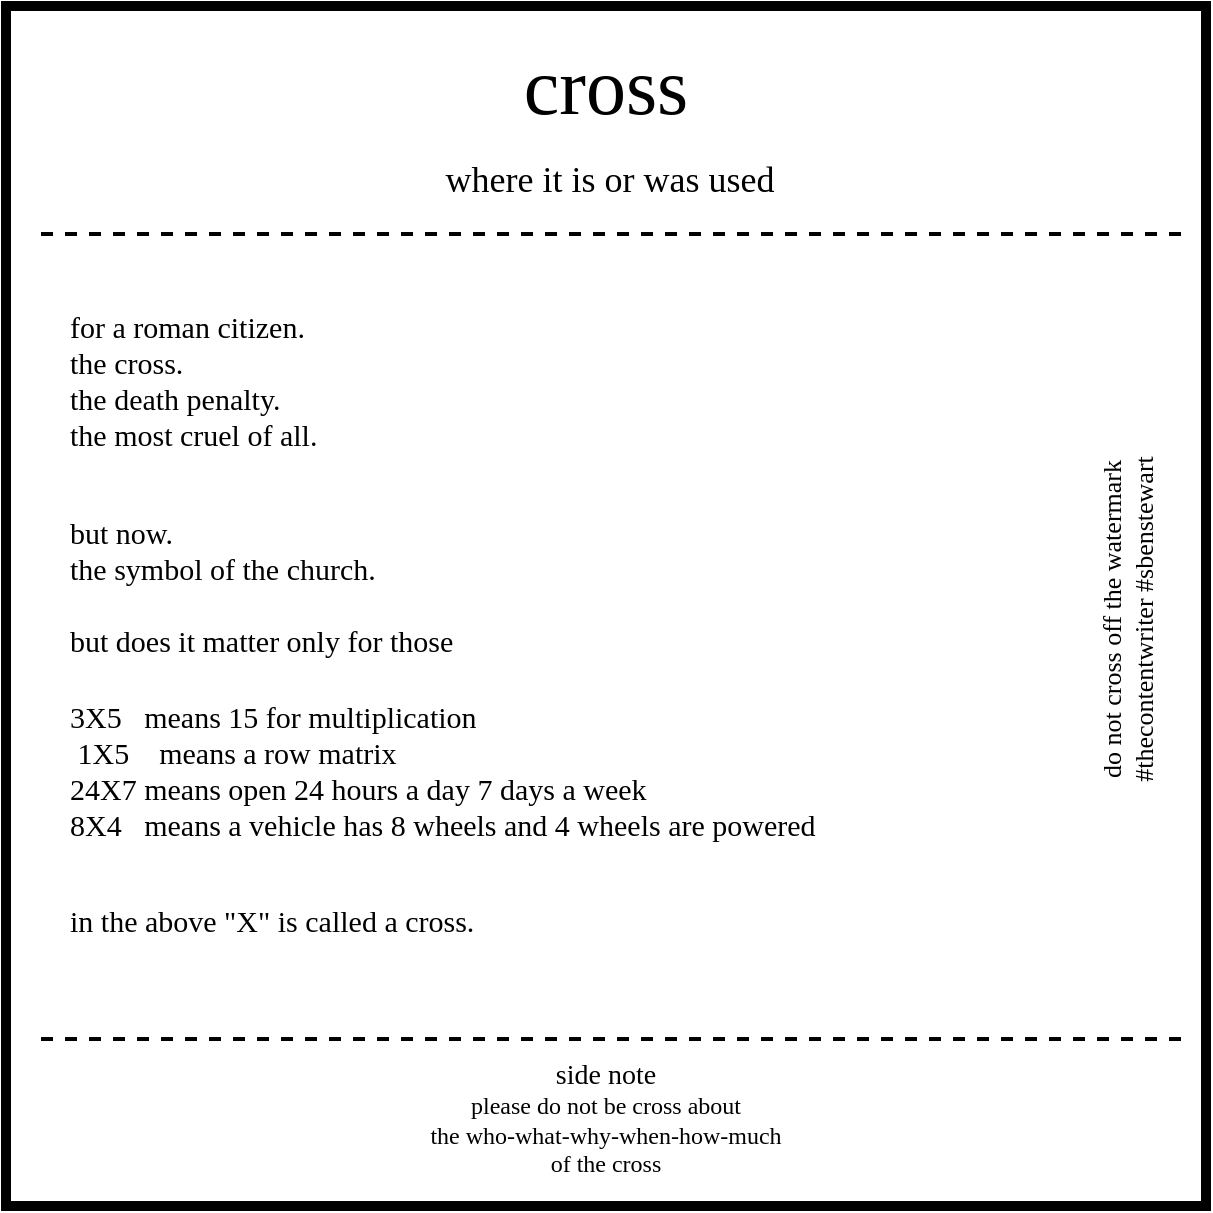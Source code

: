 <mxfile version="12.4.1" type="device" pages="1"><diagram id="dX7Dphyso45SB9-RoEhv" name="Page-1"><mxGraphModel dx="742" dy="491" grid="1" gridSize="10" guides="1" tooltips="1" connect="1" arrows="1" fold="1" page="1" pageScale="1" pageWidth="827" pageHeight="1169" math="0" shadow="0" extFonts="xkcd^https://fonts.googleapis.com/css?family=xkcd"><root><mxCell id="0"/><mxCell id="1" parent="0"/><mxCell id="nfxZPmU7g6QgWNAvG-ER-2" value="" style="whiteSpace=wrap;html=1;aspect=fixed;strokeWidth=5;fillColor=none;" parent="1" vertex="1"><mxGeometry x="210" y="90" width="600" height="600" as="geometry"/></mxCell><mxCell id="8b6ggLF4gSHIukh4vJdm-18" value="&lt;font face=&quot;xkcd&quot;&gt;&lt;span style=&quot;font-size: 40px&quot;&gt;cross&lt;/span&gt;&lt;br&gt;&lt;/font&gt;" style="text;html=1;strokeColor=none;fillColor=none;align=center;verticalAlign=middle;whiteSpace=wrap;rounded=0;" parent="1" vertex="1"><mxGeometry x="225" y="120" width="570" height="20" as="geometry"/></mxCell><mxCell id="8b6ggLF4gSHIukh4vJdm-24" value="&lt;font face=&quot;xkcd&quot;&gt;&lt;span style=&quot;font-size: 18px&quot;&gt;where it is or was used&lt;/span&gt;&lt;br&gt;&lt;/font&gt;" style="text;html=1;strokeColor=none;fillColor=none;align=center;verticalAlign=middle;whiteSpace=wrap;rounded=0;" parent="1" vertex="1"><mxGeometry x="271.5" y="167" width="480" height="20" as="geometry"/></mxCell><mxCell id="8b6ggLF4gSHIukh4vJdm-30" value="" style="endArrow=none;dashed=1;html=1;strokeWidth=2;" parent="1" edge="1"><mxGeometry width="50" height="50" relative="1" as="geometry"><mxPoint x="797.5" y="204" as="sourcePoint"/><mxPoint x="222.5" y="204" as="targetPoint"/></mxGeometry></mxCell><mxCell id="k-dpR7HA_-HZ3Fbqk2lw-16" value="" style="endArrow=none;dashed=1;html=1;strokeWidth=2;" parent="1" edge="1"><mxGeometry width="50" height="50" relative="1" as="geometry"><mxPoint x="797.5" y="606.5" as="sourcePoint"/><mxPoint x="222.5" y="606.5" as="targetPoint"/></mxGeometry></mxCell><mxCell id="k-dpR7HA_-HZ3Fbqk2lw-17" value="&lt;font face=&quot;xkcd&quot;&gt;&lt;span style=&quot;font-size: 14px&quot;&gt;side note&lt;/span&gt;&lt;/font&gt;&lt;font face=&quot;xkcd&quot;&gt;&lt;br&gt;please do not be cross about &lt;br&gt;the who-what-why-when-how-much&lt;br&gt;of the cross&lt;br&gt;&lt;/font&gt;" style="text;html=1;strokeColor=none;fillColor=none;align=center;verticalAlign=middle;whiteSpace=wrap;rounded=0;" parent="1" vertex="1"><mxGeometry x="210" y="606" width="600" height="80" as="geometry"/></mxCell><mxCell id="euaHSMH8fYii958cPEId-22" style="edgeStyle=orthogonalEdgeStyle;rounded=0;orthogonalLoop=1;jettySize=auto;html=1;exitX=0.5;exitY=1;exitDx=0;exitDy=0;strokeWidth=2;" parent="1" edge="1"><mxGeometry relative="1" as="geometry"><mxPoint x="661" y="451" as="sourcePoint"/><mxPoint x="661" y="451" as="targetPoint"/></mxGeometry></mxCell><mxCell id="pKVuHFSoDqtFi99w7tCS-15" value="&lt;font face=&quot;xkcd&quot; style=&quot;font-size: 13px&quot;&gt;&lt;font style=&quot;font-size: 13px&quot;&gt;do not cross off the watermark&lt;br&gt;&lt;/font&gt;#thecontentwriter #sbenstewart&lt;br&gt;&lt;/font&gt;" style="text;html=1;strokeColor=none;fillColor=none;align=center;verticalAlign=middle;whiteSpace=wrap;rounded=0;rotation=-90;" parent="1" vertex="1"><mxGeometry x="640" y="386.5" width="260" height="20" as="geometry"/></mxCell><mxCell id="Efnj3X1dONELmtsGu3XD-1" value="3X5&amp;nbsp; &amp;nbsp;means 15 for multiplication&lt;br&gt;&amp;nbsp;1X5&amp;nbsp; &amp;nbsp; means a row matrix&lt;br&gt;24X7 means open 24 hours a day 7 days a week&lt;br&gt;8X4&amp;nbsp; &amp;nbsp;means a vehicle has 8 wheels and 4 wheels are powered&amp;nbsp;" style="text;html=1;strokeColor=none;fillColor=none;align=left;verticalAlign=middle;whiteSpace=wrap;rounded=0;fontFamily=xkcd;fontSize=15;" parent="1" vertex="1"><mxGeometry x="240" y="426.5" width="490" height="90" as="geometry"/></mxCell><mxCell id="Efnj3X1dONELmtsGu3XD-2" value="but does it matter only for those" style="text;html=1;strokeColor=none;fillColor=none;align=left;verticalAlign=middle;whiteSpace=wrap;rounded=0;fontFamily=xkcd;fontSize=15;" parent="1" vertex="1"><mxGeometry x="240" y="397" width="320" height="20" as="geometry"/></mxCell><mxCell id="Efnj3X1dONELmtsGu3XD-3" value="in the above &quot;X&quot; is called a cross." style="text;html=1;strokeColor=none;fillColor=none;align=left;verticalAlign=middle;whiteSpace=wrap;rounded=0;fontFamily=xkcd;fontSize=15;" parent="1" vertex="1"><mxGeometry x="240" y="536.5" width="450" height="20" as="geometry"/></mxCell><mxCell id="Efnj3X1dONELmtsGu3XD-4" value="for a roman citizen. &lt;br&gt;the cross. &lt;br&gt;the death penalty.&lt;br&gt;the most cruel of all." style="text;html=1;strokeColor=none;fillColor=none;align=left;verticalAlign=middle;whiteSpace=wrap;rounded=0;fontFamily=xkcd;fontSize=15;" parent="1" vertex="1"><mxGeometry x="240" y="237" width="450" height="80" as="geometry"/></mxCell><mxCell id="Efnj3X1dONELmtsGu3XD-5" value="but now. &lt;br&gt;the symbol of the church.&amp;nbsp;" style="text;html=1;strokeColor=none;fillColor=none;align=left;verticalAlign=middle;whiteSpace=wrap;rounded=0;fontFamily=xkcd;fontSize=15;" parent="1" vertex="1"><mxGeometry x="240" y="337" width="450" height="50" as="geometry"/></mxCell></root></mxGraphModel></diagram></mxfile>